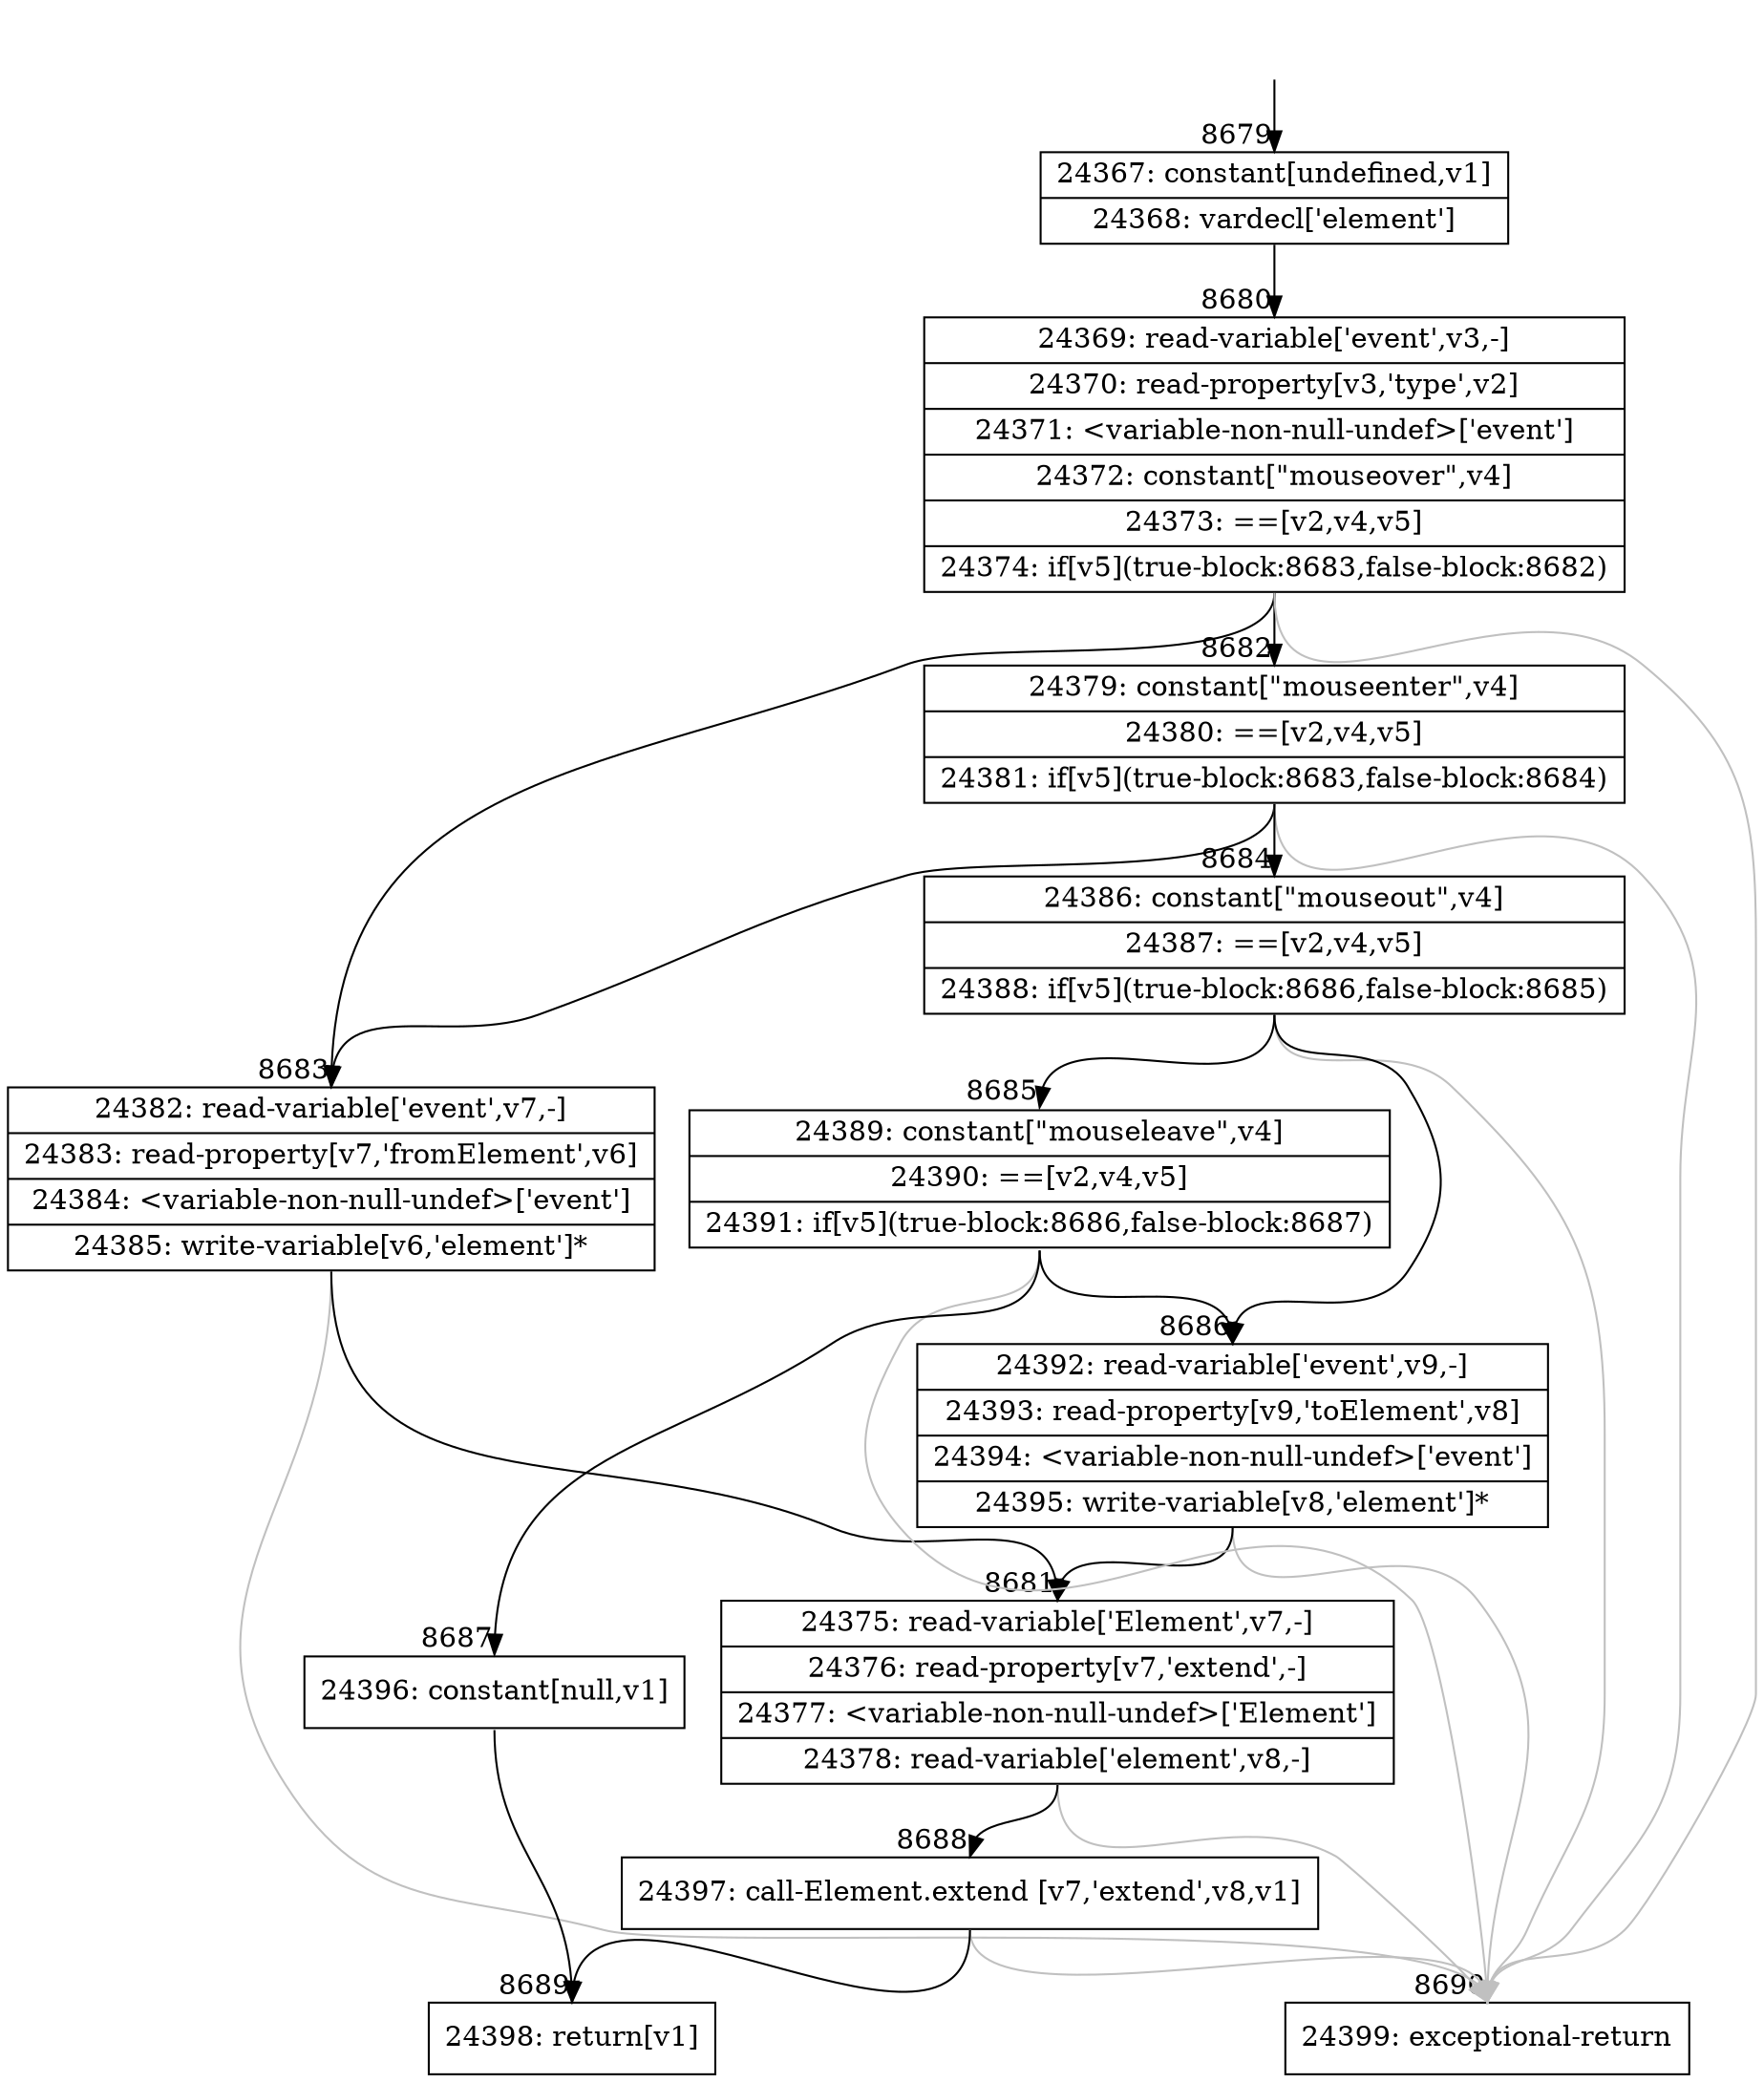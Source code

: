 digraph {
rankdir="TD"
BB_entry656[shape=none,label=""];
BB_entry656 -> BB8679 [tailport=s, headport=n, headlabel="    8679"]
BB8679 [shape=record label="{24367: constant[undefined,v1]|24368: vardecl['element']}" ] 
BB8679 -> BB8680 [tailport=s, headport=n, headlabel="      8680"]
BB8680 [shape=record label="{24369: read-variable['event',v3,-]|24370: read-property[v3,'type',v2]|24371: \<variable-non-null-undef\>['event']|24372: constant[\"mouseover\",v4]|24373: ==[v2,v4,v5]|24374: if[v5](true-block:8683,false-block:8682)}" ] 
BB8680 -> BB8683 [tailport=s, headport=n, headlabel="      8683"]
BB8680 -> BB8682 [tailport=s, headport=n, headlabel="      8682"]
BB8680 -> BB8690 [tailport=s, headport=n, color=gray, headlabel="      8690"]
BB8681 [shape=record label="{24375: read-variable['Element',v7,-]|24376: read-property[v7,'extend',-]|24377: \<variable-non-null-undef\>['Element']|24378: read-variable['element',v8,-]}" ] 
BB8681 -> BB8688 [tailport=s, headport=n, headlabel="      8688"]
BB8681 -> BB8690 [tailport=s, headport=n, color=gray]
BB8682 [shape=record label="{24379: constant[\"mouseenter\",v4]|24380: ==[v2,v4,v5]|24381: if[v5](true-block:8683,false-block:8684)}" ] 
BB8682 -> BB8683 [tailport=s, headport=n]
BB8682 -> BB8684 [tailport=s, headport=n, headlabel="      8684"]
BB8682 -> BB8690 [tailport=s, headport=n, color=gray]
BB8683 [shape=record label="{24382: read-variable['event',v7,-]|24383: read-property[v7,'fromElement',v6]|24384: \<variable-non-null-undef\>['event']|24385: write-variable[v6,'element']*}" ] 
BB8683 -> BB8681 [tailport=s, headport=n, headlabel="      8681"]
BB8683 -> BB8690 [tailport=s, headport=n, color=gray]
BB8684 [shape=record label="{24386: constant[\"mouseout\",v4]|24387: ==[v2,v4,v5]|24388: if[v5](true-block:8686,false-block:8685)}" ] 
BB8684 -> BB8686 [tailport=s, headport=n, headlabel="      8686"]
BB8684 -> BB8685 [tailport=s, headport=n, headlabel="      8685"]
BB8684 -> BB8690 [tailport=s, headport=n, color=gray]
BB8685 [shape=record label="{24389: constant[\"mouseleave\",v4]|24390: ==[v2,v4,v5]|24391: if[v5](true-block:8686,false-block:8687)}" ] 
BB8685 -> BB8686 [tailport=s, headport=n]
BB8685 -> BB8687 [tailport=s, headport=n, headlabel="      8687"]
BB8685 -> BB8690 [tailport=s, headport=n, color=gray]
BB8686 [shape=record label="{24392: read-variable['event',v9,-]|24393: read-property[v9,'toElement',v8]|24394: \<variable-non-null-undef\>['event']|24395: write-variable[v8,'element']*}" ] 
BB8686 -> BB8681 [tailport=s, headport=n]
BB8686 -> BB8690 [tailport=s, headport=n, color=gray]
BB8687 [shape=record label="{24396: constant[null,v1]}" ] 
BB8687 -> BB8689 [tailport=s, headport=n, headlabel="      8689"]
BB8688 [shape=record label="{24397: call-Element.extend [v7,'extend',v8,v1]}" ] 
BB8688 -> BB8689 [tailport=s, headport=n]
BB8688 -> BB8690 [tailport=s, headport=n, color=gray]
BB8689 [shape=record label="{24398: return[v1]}" ] 
BB8690 [shape=record label="{24399: exceptional-return}" ] 
//#$~ 6798
}
